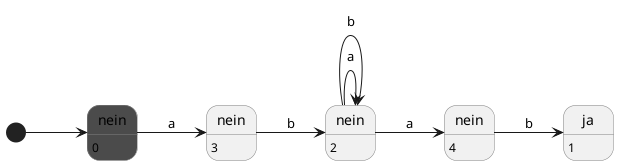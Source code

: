 @startuml
'scale 350 width
skinparam monochrome true
left to right direction

skinparam state {
  BackgroundColor<<A>> Green

  BorderColor Gray
}

[*] --> n0

'abaab

state "nein" as n0 <<A>>
state "nein" as n1
state "nein" as n2
state "nein" as n3
state "ja" as j0

n0: 0
j0: 1
n1: 2
n2: 3
n3: 4

n0 --> n2: a
n2 --> n1: b
n1 --> n1: a
n1 --> n1: b

n1 --> n3: a
n3 --> j0: b
@enduml
